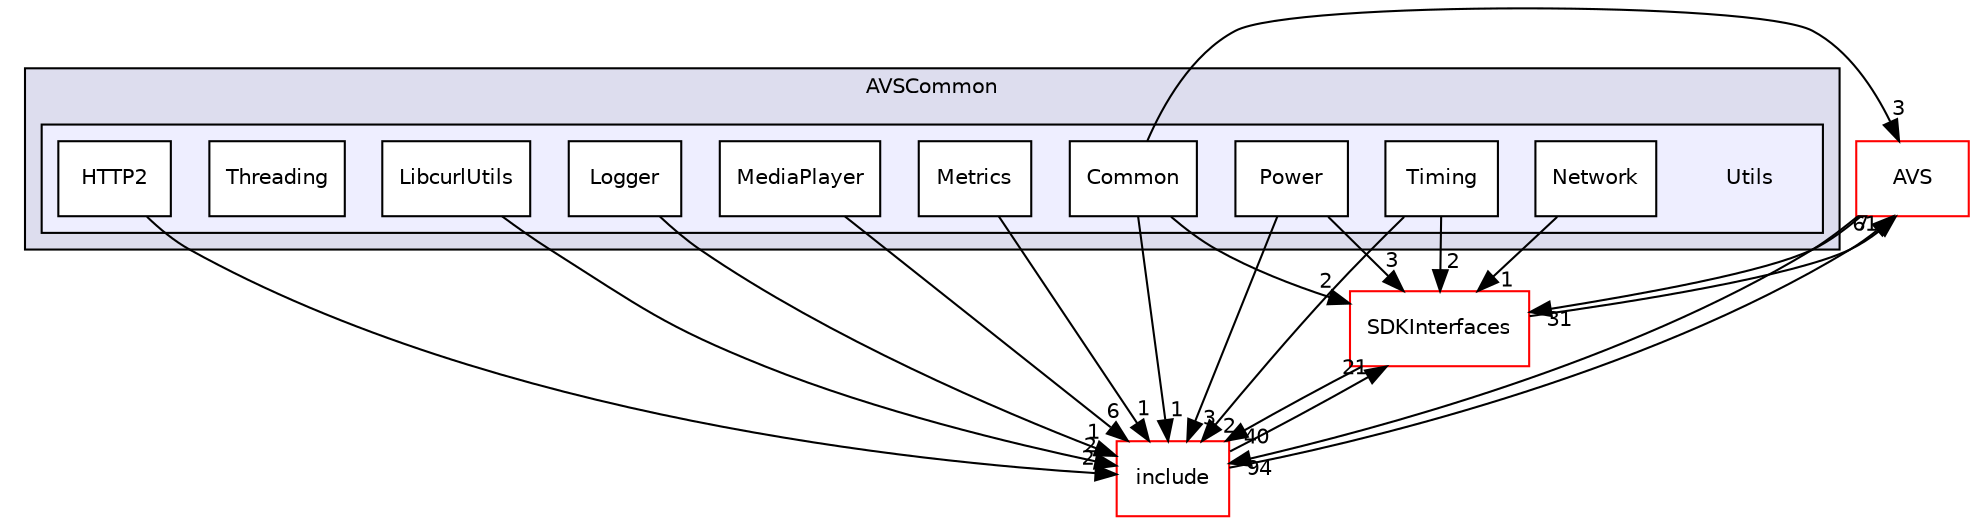 digraph "/workplace/avs-device-sdk/AVSCommon/Utils/test/AVSCommon/Utils" {
  compound=true
  node [ fontsize="10", fontname="Helvetica"];
  edge [ labelfontsize="10", labelfontname="Helvetica"];
  subgraph clusterdir_a56f36adbd781f5c7d9895fa2d100c85 {
    graph [ bgcolor="#ddddee", pencolor="black", label="AVSCommon" fontname="Helvetica", fontsize="10", URL="dir_a56f36adbd781f5c7d9895fa2d100c85.html"]
  subgraph clusterdir_834bf911d49030c30073fd5ed0d05185 {
    graph [ bgcolor="#eeeeff", pencolor="black", label="" URL="dir_834bf911d49030c30073fd5ed0d05185.html"];
    dir_834bf911d49030c30073fd5ed0d05185 [shape=plaintext label="Utils"];
    dir_717887339092f669d8b45fb8064b0fde [shape=box label="Common" color="black" fillcolor="white" style="filled" URL="dir_717887339092f669d8b45fb8064b0fde.html"];
    dir_7f87b99bfb96304e3bc744efb6984a83 [shape=box label="HTTP2" color="black" fillcolor="white" style="filled" URL="dir_7f87b99bfb96304e3bc744efb6984a83.html"];
    dir_7a26dfea4e107f2246a1b41f7b43a22d [shape=box label="LibcurlUtils" color="black" fillcolor="white" style="filled" URL="dir_7a26dfea4e107f2246a1b41f7b43a22d.html"];
    dir_1fd8248c75dc6ec8c89a21f954adc0e5 [shape=box label="Logger" color="black" fillcolor="white" style="filled" URL="dir_1fd8248c75dc6ec8c89a21f954adc0e5.html"];
    dir_45da8a61f44f26943639e729d0898294 [shape=box label="MediaPlayer" color="black" fillcolor="white" style="filled" URL="dir_45da8a61f44f26943639e729d0898294.html"];
    dir_94daf04a87111dba0a5f04201b56ab65 [shape=box label="Metrics" color="black" fillcolor="white" style="filled" URL="dir_94daf04a87111dba0a5f04201b56ab65.html"];
    dir_01037c60081af1e4ffdd17d027381383 [shape=box label="Network" color="black" fillcolor="white" style="filled" URL="dir_01037c60081af1e4ffdd17d027381383.html"];
    dir_da2cd18bf0e878d0a52da8f70027af2a [shape=box label="Power" color="black" fillcolor="white" style="filled" URL="dir_da2cd18bf0e878d0a52da8f70027af2a.html"];
    dir_fc0c3f0351720d250a2510e91f5ef993 [shape=box label="Threading" color="black" fillcolor="white" style="filled" URL="dir_fc0c3f0351720d250a2510e91f5ef993.html"];
    dir_6b94c4f047f50010b7870feeb2e43bf0 [shape=box label="Timing" color="black" fillcolor="white" style="filled" URL="dir_6b94c4f047f50010b7870feeb2e43bf0.html"];
  }
  }
  dir_80711c2a226d5fced33fce22558d3784 [shape=box label="AVS" fillcolor="white" style="filled" color="red" URL="dir_80711c2a226d5fced33fce22558d3784.html"];
  dir_97afc8111b754cf401b73024f872f45d [shape=box label="SDKInterfaces" fillcolor="white" style="filled" color="red" URL="dir_97afc8111b754cf401b73024f872f45d.html"];
  dir_957fc395b73dfe8b64ee3f74464f588a [shape=box label="include" fillcolor="white" style="filled" color="red" URL="dir_957fc395b73dfe8b64ee3f74464f588a.html"];
  dir_717887339092f669d8b45fb8064b0fde->dir_80711c2a226d5fced33fce22558d3784 [headlabel="3", labeldistance=1.5 headhref="dir_000189_000157.html"];
  dir_717887339092f669d8b45fb8064b0fde->dir_97afc8111b754cf401b73024f872f45d [headlabel="2", labeldistance=1.5 headhref="dir_000189_000018.html"];
  dir_717887339092f669d8b45fb8064b0fde->dir_957fc395b73dfe8b64ee3f74464f588a [headlabel="1", labeldistance=1.5 headhref="dir_000189_000211.html"];
  dir_80711c2a226d5fced33fce22558d3784->dir_97afc8111b754cf401b73024f872f45d [headlabel="31", labeldistance=1.5 headhref="dir_000157_000018.html"];
  dir_80711c2a226d5fced33fce22558d3784->dir_957fc395b73dfe8b64ee3f74464f588a [headlabel="94", labeldistance=1.5 headhref="dir_000157_000211.html"];
  dir_97afc8111b754cf401b73024f872f45d->dir_80711c2a226d5fced33fce22558d3784 [headlabel="61", labeldistance=1.5 headhref="dir_000018_000157.html"];
  dir_97afc8111b754cf401b73024f872f45d->dir_957fc395b73dfe8b64ee3f74464f588a [headlabel="40", labeldistance=1.5 headhref="dir_000018_000211.html"];
  dir_45da8a61f44f26943639e729d0898294->dir_957fc395b73dfe8b64ee3f74464f588a [headlabel="6", labeldistance=1.5 headhref="dir_000267_000211.html"];
  dir_01037c60081af1e4ffdd17d027381383->dir_97afc8111b754cf401b73024f872f45d [headlabel="1", labeldistance=1.5 headhref="dir_000269_000018.html"];
  dir_7a26dfea4e107f2246a1b41f7b43a22d->dir_957fc395b73dfe8b64ee3f74464f588a [headlabel="2", labeldistance=1.5 headhref="dir_000265_000211.html"];
  dir_6b94c4f047f50010b7870feeb2e43bf0->dir_97afc8111b754cf401b73024f872f45d [headlabel="2", labeldistance=1.5 headhref="dir_000272_000018.html"];
  dir_6b94c4f047f50010b7870feeb2e43bf0->dir_957fc395b73dfe8b64ee3f74464f588a [headlabel="2", labeldistance=1.5 headhref="dir_000272_000211.html"];
  dir_94daf04a87111dba0a5f04201b56ab65->dir_957fc395b73dfe8b64ee3f74464f588a [headlabel="1", labeldistance=1.5 headhref="dir_000268_000211.html"];
  dir_da2cd18bf0e878d0a52da8f70027af2a->dir_97afc8111b754cf401b73024f872f45d [headlabel="3", labeldistance=1.5 headhref="dir_000270_000018.html"];
  dir_da2cd18bf0e878d0a52da8f70027af2a->dir_957fc395b73dfe8b64ee3f74464f588a [headlabel="3", labeldistance=1.5 headhref="dir_000270_000211.html"];
  dir_1fd8248c75dc6ec8c89a21f954adc0e5->dir_957fc395b73dfe8b64ee3f74464f588a [headlabel="1", labeldistance=1.5 headhref="dir_000266_000211.html"];
  dir_957fc395b73dfe8b64ee3f74464f588a->dir_80711c2a226d5fced33fce22558d3784 [headlabel="7", labeldistance=1.5 headhref="dir_000211_000157.html"];
  dir_957fc395b73dfe8b64ee3f74464f588a->dir_97afc8111b754cf401b73024f872f45d [headlabel="21", labeldistance=1.5 headhref="dir_000211_000018.html"];
  dir_7f87b99bfb96304e3bc744efb6984a83->dir_957fc395b73dfe8b64ee3f74464f588a [headlabel="2", labeldistance=1.5 headhref="dir_000264_000211.html"];
}
